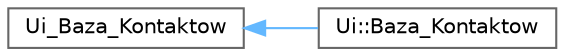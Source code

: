 digraph "Graphical Class Hierarchy"
{
 // LATEX_PDF_SIZE
  bgcolor="transparent";
  edge [fontname=Helvetica,fontsize=10,labelfontname=Helvetica,labelfontsize=10];
  node [fontname=Helvetica,fontsize=10,shape=box,height=0.2,width=0.4];
  rankdir="LR";
  Node0 [id="Node000000",label="Ui_Baza_Kontaktow",height=0.2,width=0.4,color="grey40", fillcolor="white", style="filled",URL="$classUi__Baza__Kontaktow.html",tooltip=" "];
  Node0 -> Node1 [id="edge10_Node000000_Node000001",dir="back",color="steelblue1",style="solid",tooltip=" "];
  Node1 [id="Node000001",label="Ui::Baza_Kontaktow",height=0.2,width=0.4,color="grey40", fillcolor="white", style="filled",URL="$classUi_1_1Baza__Kontaktow.html",tooltip=" "];
}
